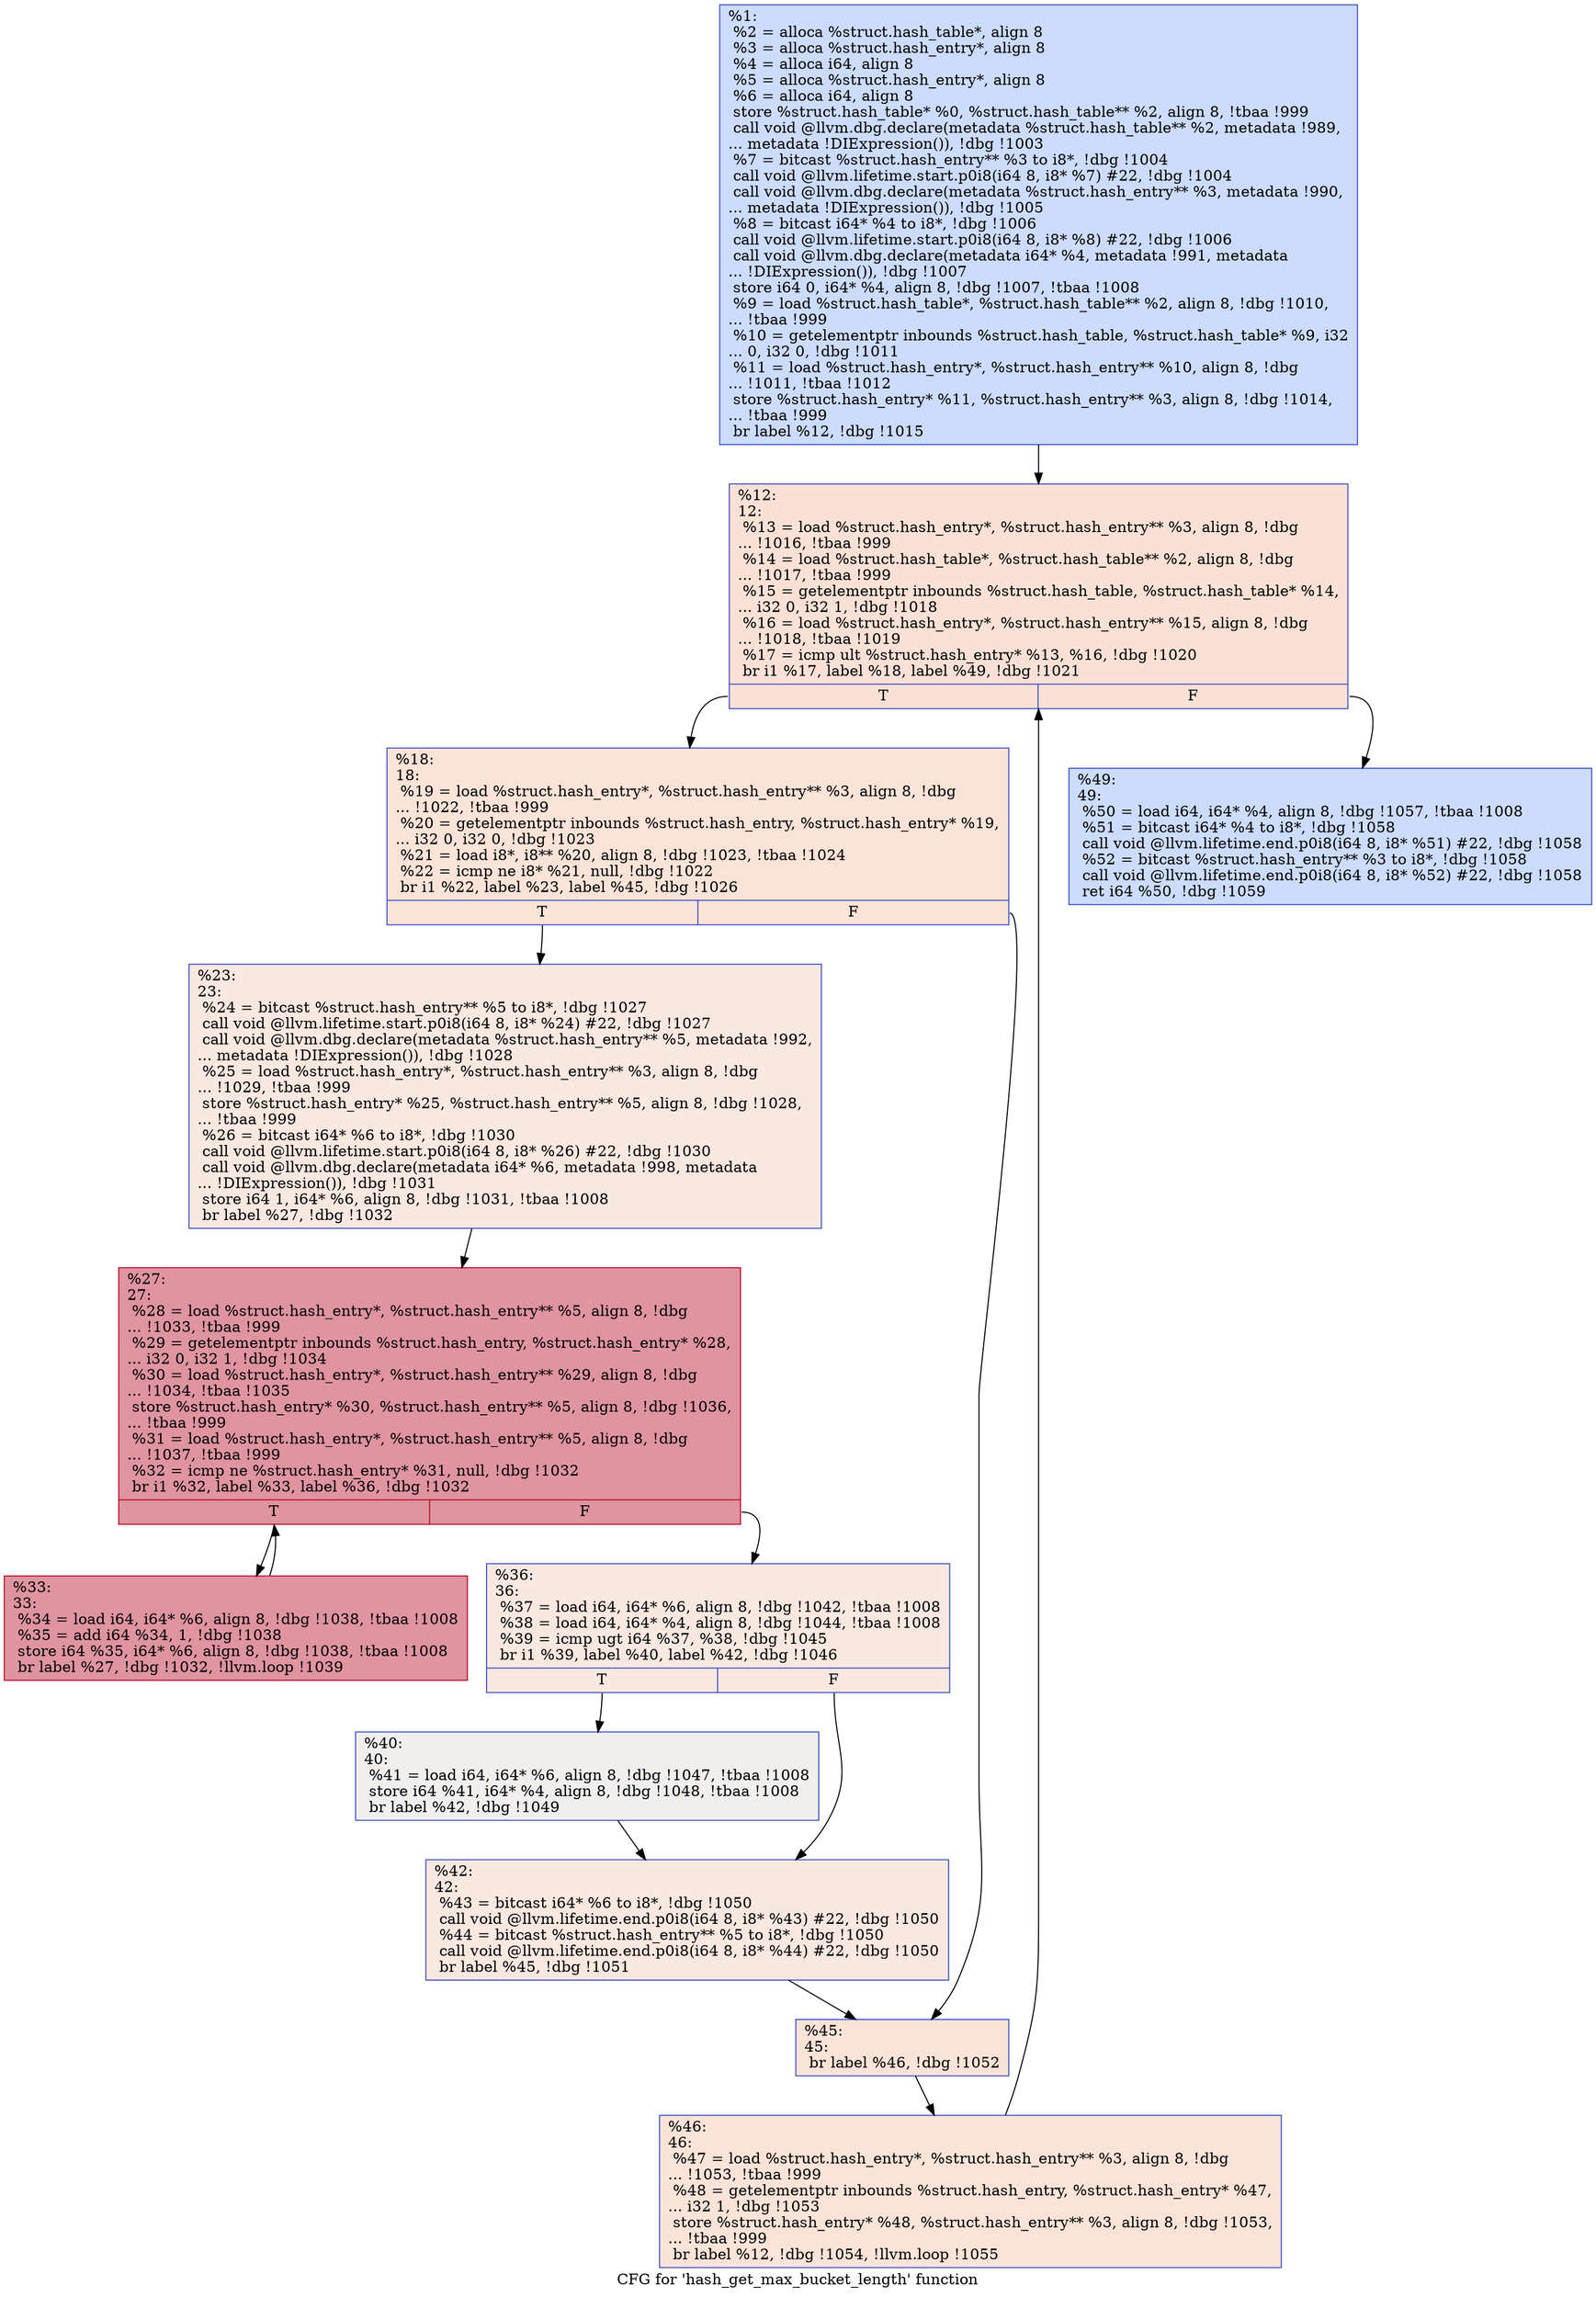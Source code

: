digraph "CFG for 'hash_get_max_bucket_length' function" {
	label="CFG for 'hash_get_max_bucket_length' function";

	Node0x2133a70 [shape=record,color="#3d50c3ff", style=filled, fillcolor="#8caffe70",label="{%1:\l  %2 = alloca %struct.hash_table*, align 8\l  %3 = alloca %struct.hash_entry*, align 8\l  %4 = alloca i64, align 8\l  %5 = alloca %struct.hash_entry*, align 8\l  %6 = alloca i64, align 8\l  store %struct.hash_table* %0, %struct.hash_table** %2, align 8, !tbaa !999\l  call void @llvm.dbg.declare(metadata %struct.hash_table** %2, metadata !989,\l... metadata !DIExpression()), !dbg !1003\l  %7 = bitcast %struct.hash_entry** %3 to i8*, !dbg !1004\l  call void @llvm.lifetime.start.p0i8(i64 8, i8* %7) #22, !dbg !1004\l  call void @llvm.dbg.declare(metadata %struct.hash_entry** %3, metadata !990,\l... metadata !DIExpression()), !dbg !1005\l  %8 = bitcast i64* %4 to i8*, !dbg !1006\l  call void @llvm.lifetime.start.p0i8(i64 8, i8* %8) #22, !dbg !1006\l  call void @llvm.dbg.declare(metadata i64* %4, metadata !991, metadata\l... !DIExpression()), !dbg !1007\l  store i64 0, i64* %4, align 8, !dbg !1007, !tbaa !1008\l  %9 = load %struct.hash_table*, %struct.hash_table** %2, align 8, !dbg !1010,\l... !tbaa !999\l  %10 = getelementptr inbounds %struct.hash_table, %struct.hash_table* %9, i32\l... 0, i32 0, !dbg !1011\l  %11 = load %struct.hash_entry*, %struct.hash_entry** %10, align 8, !dbg\l... !1011, !tbaa !1012\l  store %struct.hash_entry* %11, %struct.hash_entry** %3, align 8, !dbg !1014,\l... !tbaa !999\l  br label %12, !dbg !1015\l}"];
	Node0x2133a70 -> Node0x21341e0;
	Node0x21341e0 [shape=record,color="#3d50c3ff", style=filled, fillcolor="#f7bca170",label="{%12:\l12:                                               \l  %13 = load %struct.hash_entry*, %struct.hash_entry** %3, align 8, !dbg\l... !1016, !tbaa !999\l  %14 = load %struct.hash_table*, %struct.hash_table** %2, align 8, !dbg\l... !1017, !tbaa !999\l  %15 = getelementptr inbounds %struct.hash_table, %struct.hash_table* %14,\l... i32 0, i32 1, !dbg !1018\l  %16 = load %struct.hash_entry*, %struct.hash_entry** %15, align 8, !dbg\l... !1018, !tbaa !1019\l  %17 = icmp ult %struct.hash_entry* %13, %16, !dbg !1020\l  br i1 %17, label %18, label %49, !dbg !1021\l|{<s0>T|<s1>F}}"];
	Node0x21341e0:s0 -> Node0x2134230;
	Node0x21341e0:s1 -> Node0x2134500;
	Node0x2134230 [shape=record,color="#3d50c3ff", style=filled, fillcolor="#f6bfa670",label="{%18:\l18:                                               \l  %19 = load %struct.hash_entry*, %struct.hash_entry** %3, align 8, !dbg\l... !1022, !tbaa !999\l  %20 = getelementptr inbounds %struct.hash_entry, %struct.hash_entry* %19,\l... i32 0, i32 0, !dbg !1023\l  %21 = load i8*, i8** %20, align 8, !dbg !1023, !tbaa !1024\l  %22 = icmp ne i8* %21, null, !dbg !1022\l  br i1 %22, label %23, label %45, !dbg !1026\l|{<s0>T|<s1>F}}"];
	Node0x2134230:s0 -> Node0x2134280;
	Node0x2134230:s1 -> Node0x2134460;
	Node0x2134280 [shape=record,color="#3d50c3ff", style=filled, fillcolor="#f1ccb870",label="{%23:\l23:                                               \l  %24 = bitcast %struct.hash_entry** %5 to i8*, !dbg !1027\l  call void @llvm.lifetime.start.p0i8(i64 8, i8* %24) #22, !dbg !1027\l  call void @llvm.dbg.declare(metadata %struct.hash_entry** %5, metadata !992,\l... metadata !DIExpression()), !dbg !1028\l  %25 = load %struct.hash_entry*, %struct.hash_entry** %3, align 8, !dbg\l... !1029, !tbaa !999\l  store %struct.hash_entry* %25, %struct.hash_entry** %5, align 8, !dbg !1028,\l... !tbaa !999\l  %26 = bitcast i64* %6 to i8*, !dbg !1030\l  call void @llvm.lifetime.start.p0i8(i64 8, i8* %26) #22, !dbg !1030\l  call void @llvm.dbg.declare(metadata i64* %6, metadata !998, metadata\l... !DIExpression()), !dbg !1031\l  store i64 1, i64* %6, align 8, !dbg !1031, !tbaa !1008\l  br label %27, !dbg !1032\l}"];
	Node0x2134280 -> Node0x21342d0;
	Node0x21342d0 [shape=record,color="#b70d28ff", style=filled, fillcolor="#b70d2870",label="{%27:\l27:                                               \l  %28 = load %struct.hash_entry*, %struct.hash_entry** %5, align 8, !dbg\l... !1033, !tbaa !999\l  %29 = getelementptr inbounds %struct.hash_entry, %struct.hash_entry* %28,\l... i32 0, i32 1, !dbg !1034\l  %30 = load %struct.hash_entry*, %struct.hash_entry** %29, align 8, !dbg\l... !1034, !tbaa !1035\l  store %struct.hash_entry* %30, %struct.hash_entry** %5, align 8, !dbg !1036,\l... !tbaa !999\l  %31 = load %struct.hash_entry*, %struct.hash_entry** %5, align 8, !dbg\l... !1037, !tbaa !999\l  %32 = icmp ne %struct.hash_entry* %31, null, !dbg !1032\l  br i1 %32, label %33, label %36, !dbg !1032\l|{<s0>T|<s1>F}}"];
	Node0x21342d0:s0 -> Node0x2134320;
	Node0x21342d0:s1 -> Node0x2134370;
	Node0x2134320 [shape=record,color="#b70d28ff", style=filled, fillcolor="#b70d2870",label="{%33:\l33:                                               \l  %34 = load i64, i64* %6, align 8, !dbg !1038, !tbaa !1008\l  %35 = add i64 %34, 1, !dbg !1038\l  store i64 %35, i64* %6, align 8, !dbg !1038, !tbaa !1008\l  br label %27, !dbg !1032, !llvm.loop !1039\l}"];
	Node0x2134320 -> Node0x21342d0;
	Node0x2134370 [shape=record,color="#3d50c3ff", style=filled, fillcolor="#f1ccb870",label="{%36:\l36:                                               \l  %37 = load i64, i64* %6, align 8, !dbg !1042, !tbaa !1008\l  %38 = load i64, i64* %4, align 8, !dbg !1044, !tbaa !1008\l  %39 = icmp ugt i64 %37, %38, !dbg !1045\l  br i1 %39, label %40, label %42, !dbg !1046\l|{<s0>T|<s1>F}}"];
	Node0x2134370:s0 -> Node0x21343c0;
	Node0x2134370:s1 -> Node0x2134410;
	Node0x21343c0 [shape=record,color="#3d50c3ff", style=filled, fillcolor="#e0dbd870",label="{%40:\l40:                                               \l  %41 = load i64, i64* %6, align 8, !dbg !1047, !tbaa !1008\l  store i64 %41, i64* %4, align 8, !dbg !1048, !tbaa !1008\l  br label %42, !dbg !1049\l}"];
	Node0x21343c0 -> Node0x2134410;
	Node0x2134410 [shape=record,color="#3d50c3ff", style=filled, fillcolor="#f1ccb870",label="{%42:\l42:                                               \l  %43 = bitcast i64* %6 to i8*, !dbg !1050\l  call void @llvm.lifetime.end.p0i8(i64 8, i8* %43) #22, !dbg !1050\l  %44 = bitcast %struct.hash_entry** %5 to i8*, !dbg !1050\l  call void @llvm.lifetime.end.p0i8(i64 8, i8* %44) #22, !dbg !1050\l  br label %45, !dbg !1051\l}"];
	Node0x2134410 -> Node0x2134460;
	Node0x2134460 [shape=record,color="#3d50c3ff", style=filled, fillcolor="#f6bfa670",label="{%45:\l45:                                               \l  br label %46, !dbg !1052\l}"];
	Node0x2134460 -> Node0x21344b0;
	Node0x21344b0 [shape=record,color="#3d50c3ff", style=filled, fillcolor="#f6bfa670",label="{%46:\l46:                                               \l  %47 = load %struct.hash_entry*, %struct.hash_entry** %3, align 8, !dbg\l... !1053, !tbaa !999\l  %48 = getelementptr inbounds %struct.hash_entry, %struct.hash_entry* %47,\l... i32 1, !dbg !1053\l  store %struct.hash_entry* %48, %struct.hash_entry** %3, align 8, !dbg !1053,\l... !tbaa !999\l  br label %12, !dbg !1054, !llvm.loop !1055\l}"];
	Node0x21344b0 -> Node0x21341e0;
	Node0x2134500 [shape=record,color="#3d50c3ff", style=filled, fillcolor="#8caffe70",label="{%49:\l49:                                               \l  %50 = load i64, i64* %4, align 8, !dbg !1057, !tbaa !1008\l  %51 = bitcast i64* %4 to i8*, !dbg !1058\l  call void @llvm.lifetime.end.p0i8(i64 8, i8* %51) #22, !dbg !1058\l  %52 = bitcast %struct.hash_entry** %3 to i8*, !dbg !1058\l  call void @llvm.lifetime.end.p0i8(i64 8, i8* %52) #22, !dbg !1058\l  ret i64 %50, !dbg !1059\l}"];
}

